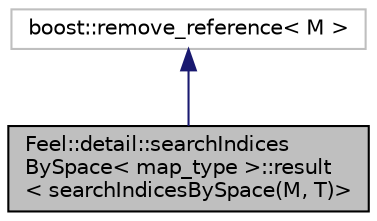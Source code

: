 digraph "Feel::detail::searchIndicesBySpace&lt; map_type &gt;::result&lt; searchIndicesBySpace(M, T)&gt;"
{
 // LATEX_PDF_SIZE
  edge [fontname="Helvetica",fontsize="10",labelfontname="Helvetica",labelfontsize="10"];
  node [fontname="Helvetica",fontsize="10",shape=record];
  Node1 [label="Feel::detail::searchIndices\lBySpace\< map_type \>::result\l\< searchIndicesBySpace(M, T)\>",height=0.2,width=0.4,color="black", fillcolor="grey75", style="filled", fontcolor="black",tooltip=" "];
  Node2 -> Node1 [dir="back",color="midnightblue",fontsize="10",style="solid",fontname="Helvetica"];
  Node2 [label="boost::remove_reference\< M \>",height=0.2,width=0.4,color="grey75", fillcolor="white", style="filled",tooltip=" "];
}
